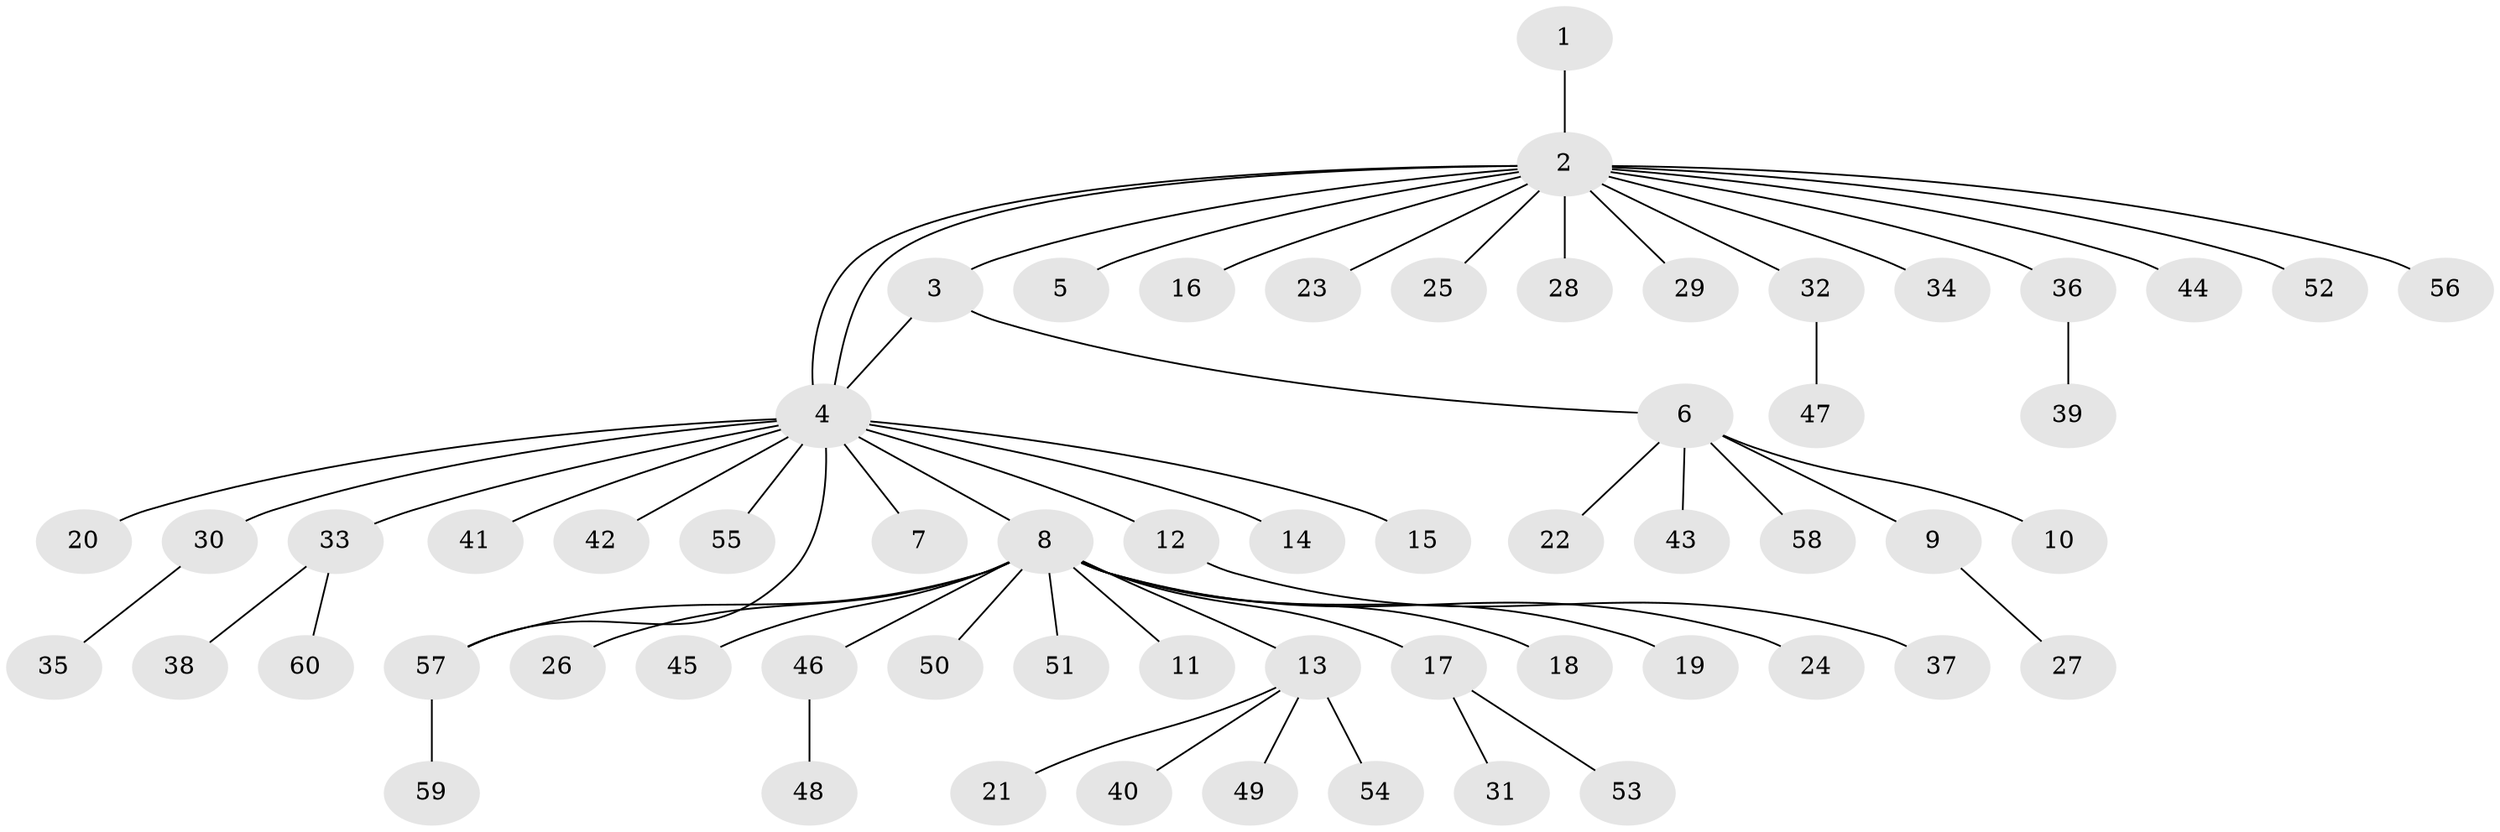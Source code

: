 // Generated by graph-tools (version 1.1) at 2025/01/03/09/25 03:01:43]
// undirected, 60 vertices, 62 edges
graph export_dot {
graph [start="1"]
  node [color=gray90,style=filled];
  1;
  2;
  3;
  4;
  5;
  6;
  7;
  8;
  9;
  10;
  11;
  12;
  13;
  14;
  15;
  16;
  17;
  18;
  19;
  20;
  21;
  22;
  23;
  24;
  25;
  26;
  27;
  28;
  29;
  30;
  31;
  32;
  33;
  34;
  35;
  36;
  37;
  38;
  39;
  40;
  41;
  42;
  43;
  44;
  45;
  46;
  47;
  48;
  49;
  50;
  51;
  52;
  53;
  54;
  55;
  56;
  57;
  58;
  59;
  60;
  1 -- 2;
  2 -- 3;
  2 -- 4;
  2 -- 4;
  2 -- 5;
  2 -- 16;
  2 -- 23;
  2 -- 25;
  2 -- 28;
  2 -- 29;
  2 -- 32;
  2 -- 34;
  2 -- 36;
  2 -- 44;
  2 -- 52;
  2 -- 56;
  3 -- 4;
  3 -- 6;
  4 -- 7;
  4 -- 8;
  4 -- 12;
  4 -- 14;
  4 -- 15;
  4 -- 20;
  4 -- 30;
  4 -- 33;
  4 -- 41;
  4 -- 42;
  4 -- 55;
  4 -- 57;
  6 -- 9;
  6 -- 10;
  6 -- 22;
  6 -- 43;
  6 -- 58;
  8 -- 11;
  8 -- 13;
  8 -- 17;
  8 -- 18;
  8 -- 19;
  8 -- 24;
  8 -- 26;
  8 -- 45;
  8 -- 46;
  8 -- 50;
  8 -- 51;
  8 -- 57;
  9 -- 27;
  12 -- 37;
  13 -- 21;
  13 -- 40;
  13 -- 49;
  13 -- 54;
  17 -- 31;
  17 -- 53;
  30 -- 35;
  32 -- 47;
  33 -- 38;
  33 -- 60;
  36 -- 39;
  46 -- 48;
  57 -- 59;
}
